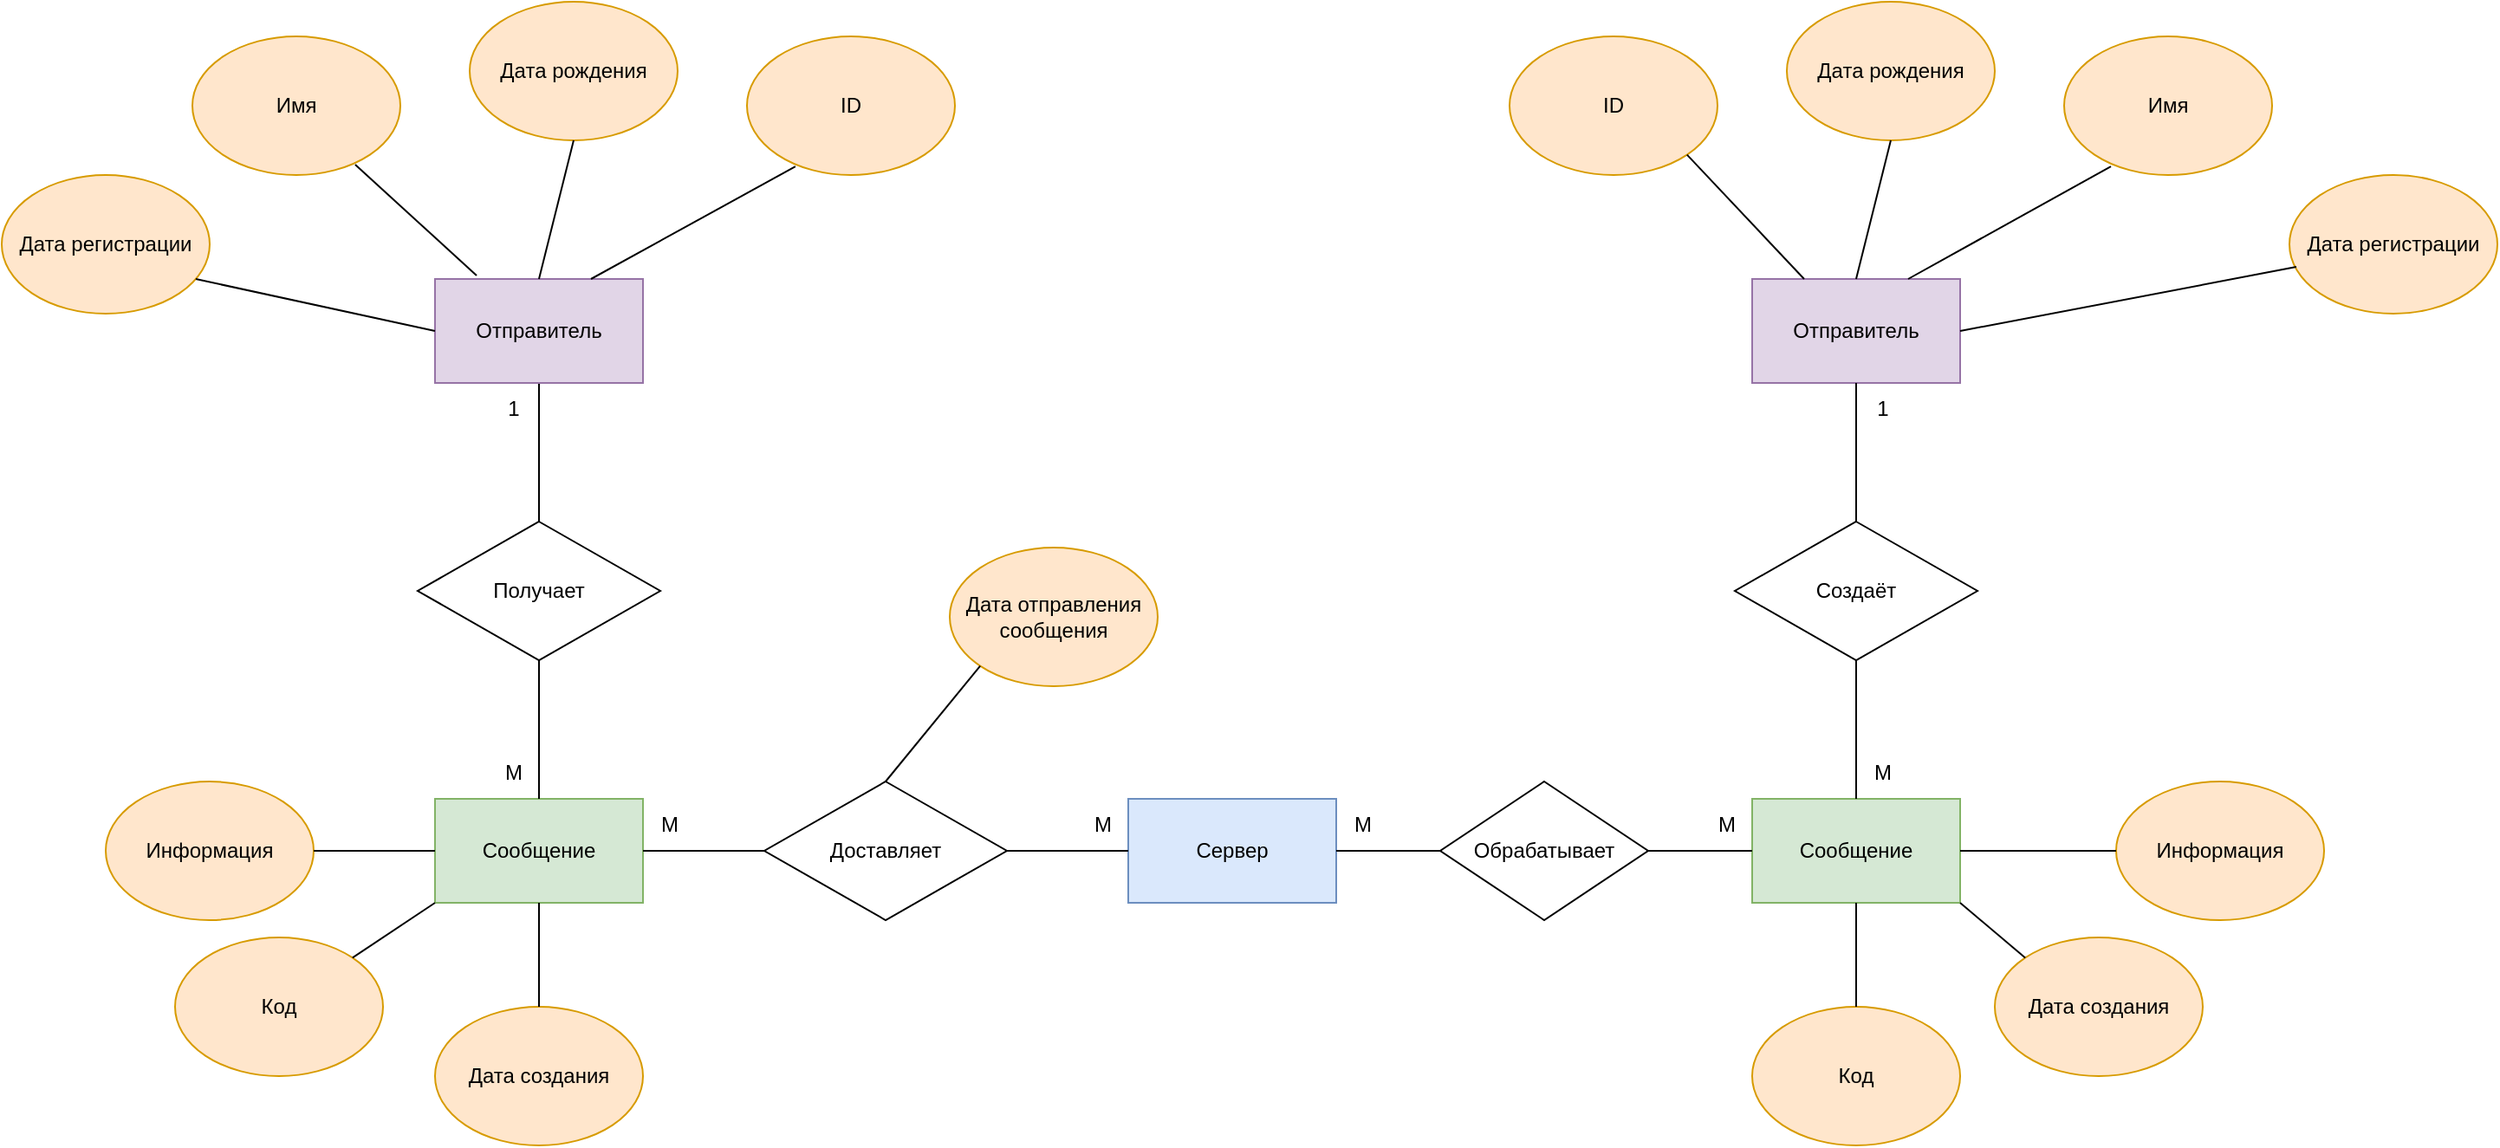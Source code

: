 <mxfile version="21.3.2" type="device">
  <diagram name="Страница 1" id="DSs48ynDTXnoinbtb9NZ">
    <mxGraphModel dx="2698" dy="1059" grid="0" gridSize="10" guides="1" tooltips="1" connect="1" arrows="1" fold="1" page="0" pageScale="1" pageWidth="827" pageHeight="1169" math="0" shadow="0">
      <root>
        <mxCell id="0" />
        <mxCell id="1" parent="0" />
        <mxCell id="_c5M-CIiiLIrBCp85HS7-15" value="Отправитель" style="rounded=0;whiteSpace=wrap;html=1;fillColor=#e1d5e7;strokeColor=#9673a6;" parent="1" vertex="1">
          <mxGeometry x="180" y="100" width="120" height="60" as="geometry" />
        </mxCell>
        <mxCell id="X2TMIOaoTECuVnC9YCJK-1" value="Создаёт" style="rhombus;whiteSpace=wrap;html=1;" parent="1" vertex="1">
          <mxGeometry x="170" y="240" width="140" height="80" as="geometry" />
        </mxCell>
        <mxCell id="X2TMIOaoTECuVnC9YCJK-2" value="Сообщение" style="rounded=0;whiteSpace=wrap;html=1;fillColor=#d5e8d4;strokeColor=#82b366;" parent="1" vertex="1">
          <mxGeometry x="180" y="400" width="120" height="60" as="geometry" />
        </mxCell>
        <mxCell id="X2TMIOaoTECuVnC9YCJK-3" value="" style="endArrow=none;html=1;rounded=0;entryX=0.5;entryY=1;entryDx=0;entryDy=0;exitX=0.5;exitY=0;exitDx=0;exitDy=0;" parent="1" source="X2TMIOaoTECuVnC9YCJK-1" target="_c5M-CIiiLIrBCp85HS7-15" edge="1">
          <mxGeometry width="50" height="50" relative="1" as="geometry">
            <mxPoint x="70" y="460" as="sourcePoint" />
            <mxPoint x="120" y="410" as="targetPoint" />
          </mxGeometry>
        </mxCell>
        <mxCell id="X2TMIOaoTECuVnC9YCJK-5" value="" style="endArrow=none;html=1;rounded=0;entryX=0.5;entryY=1;entryDx=0;entryDy=0;exitX=0.5;exitY=0;exitDx=0;exitDy=0;" parent="1" source="X2TMIOaoTECuVnC9YCJK-2" target="X2TMIOaoTECuVnC9YCJK-1" edge="1">
          <mxGeometry width="50" height="50" relative="1" as="geometry">
            <mxPoint x="290" y="370" as="sourcePoint" />
            <mxPoint x="330" y="360" as="targetPoint" />
          </mxGeometry>
        </mxCell>
        <mxCell id="X2TMIOaoTECuVnC9YCJK-6" value="1" style="text;html=1;align=center;verticalAlign=middle;resizable=0;points=[];autosize=1;strokeColor=none;fillColor=none;" parent="1" vertex="1">
          <mxGeometry x="240" y="160" width="30" height="30" as="geometry" />
        </mxCell>
        <mxCell id="X2TMIOaoTECuVnC9YCJK-7" value="М" style="text;html=1;align=center;verticalAlign=middle;resizable=0;points=[];autosize=1;strokeColor=none;fillColor=none;" parent="1" vertex="1">
          <mxGeometry x="240" y="370" width="30" height="30" as="geometry" />
        </mxCell>
        <mxCell id="X2TMIOaoTECuVnC9YCJK-8" value="ID" style="ellipse;whiteSpace=wrap;html=1;fillColor=#ffe6cc;strokeColor=#d79b00;" parent="1" vertex="1">
          <mxGeometry x="40" y="-40" width="120" height="80" as="geometry" />
        </mxCell>
        <mxCell id="X2TMIOaoTECuVnC9YCJK-9" value="Дата рождения" style="ellipse;whiteSpace=wrap;html=1;fillColor=#ffe6cc;strokeColor=#d79b00;" parent="1" vertex="1">
          <mxGeometry x="200" y="-60" width="120" height="80" as="geometry" />
        </mxCell>
        <mxCell id="X2TMIOaoTECuVnC9YCJK-10" value="Имя" style="ellipse;whiteSpace=wrap;html=1;fillColor=#ffe6cc;strokeColor=#d79b00;" parent="1" vertex="1">
          <mxGeometry x="360" y="-40" width="120" height="80" as="geometry" />
        </mxCell>
        <mxCell id="X2TMIOaoTECuVnC9YCJK-12" value="" style="endArrow=none;html=1;rounded=0;entryX=0.5;entryY=1;entryDx=0;entryDy=0;exitX=0.5;exitY=0;exitDx=0;exitDy=0;" parent="1" source="_c5M-CIiiLIrBCp85HS7-15" target="X2TMIOaoTECuVnC9YCJK-9" edge="1">
          <mxGeometry width="50" height="50" relative="1" as="geometry">
            <mxPoint x="20" y="350" as="sourcePoint" />
            <mxPoint x="70" y="300" as="targetPoint" />
          </mxGeometry>
        </mxCell>
        <mxCell id="X2TMIOaoTECuVnC9YCJK-13" value="" style="endArrow=none;html=1;rounded=0;entryX=0.225;entryY=0.938;entryDx=0;entryDy=0;exitX=0.75;exitY=0;exitDx=0;exitDy=0;entryPerimeter=0;" parent="1" source="_c5M-CIiiLIrBCp85HS7-15" target="X2TMIOaoTECuVnC9YCJK-10" edge="1">
          <mxGeometry width="50" height="50" relative="1" as="geometry">
            <mxPoint x="370" y="130" as="sourcePoint" />
            <mxPoint x="390" y="50" as="targetPoint" />
          </mxGeometry>
        </mxCell>
        <mxCell id="X2TMIOaoTECuVnC9YCJK-14" value="" style="endArrow=none;html=1;rounded=0;entryX=1;entryY=1;entryDx=0;entryDy=0;exitX=0.25;exitY=0;exitDx=0;exitDy=0;" parent="1" source="_c5M-CIiiLIrBCp85HS7-15" target="X2TMIOaoTECuVnC9YCJK-8" edge="1">
          <mxGeometry width="50" height="50" relative="1" as="geometry">
            <mxPoint x="100" y="120" as="sourcePoint" />
            <mxPoint x="120" y="40" as="targetPoint" />
          </mxGeometry>
        </mxCell>
        <mxCell id="X2TMIOaoTECuVnC9YCJK-15" value="Дата регистрации" style="ellipse;whiteSpace=wrap;html=1;fillColor=#ffe6cc;strokeColor=#d79b00;" parent="1" vertex="1">
          <mxGeometry x="490" y="40" width="120" height="80" as="geometry" />
        </mxCell>
        <mxCell id="X2TMIOaoTECuVnC9YCJK-16" value="" style="endArrow=none;html=1;rounded=0;entryX=0.033;entryY=0.663;entryDx=0;entryDy=0;exitX=1;exitY=0.5;exitDx=0;exitDy=0;entryPerimeter=0;" parent="1" source="_c5M-CIiiLIrBCp85HS7-15" target="X2TMIOaoTECuVnC9YCJK-15" edge="1">
          <mxGeometry width="50" height="50" relative="1" as="geometry">
            <mxPoint x="20" y="350" as="sourcePoint" />
            <mxPoint x="70" y="300" as="targetPoint" />
          </mxGeometry>
        </mxCell>
        <mxCell id="X2TMIOaoTECuVnC9YCJK-17" value="Обрабатывает" style="rhombus;whiteSpace=wrap;html=1;" parent="1" vertex="1">
          <mxGeometry y="390" width="120" height="80" as="geometry" />
        </mxCell>
        <mxCell id="X2TMIOaoTECuVnC9YCJK-20" value="Сервер" style="rounded=0;whiteSpace=wrap;html=1;fillColor=#dae8fc;strokeColor=#6c8ebf;" parent="1" vertex="1">
          <mxGeometry x="-180" y="400" width="120" height="60" as="geometry" />
        </mxCell>
        <mxCell id="X2TMIOaoTECuVnC9YCJK-22" value="" style="endArrow=none;html=1;rounded=0;entryX=0;entryY=0.5;entryDx=0;entryDy=0;exitX=1;exitY=0.5;exitDx=0;exitDy=0;" parent="1" source="X2TMIOaoTECuVnC9YCJK-17" target="X2TMIOaoTECuVnC9YCJK-2" edge="1">
          <mxGeometry width="50" height="50" relative="1" as="geometry">
            <mxPoint x="20" y="450" as="sourcePoint" />
            <mxPoint x="70" y="400" as="targetPoint" />
          </mxGeometry>
        </mxCell>
        <mxCell id="X2TMIOaoTECuVnC9YCJK-23" value="" style="endArrow=none;html=1;rounded=0;entryX=1;entryY=0.5;entryDx=0;entryDy=0;exitX=0;exitY=0.5;exitDx=0;exitDy=0;" parent="1" source="X2TMIOaoTECuVnC9YCJK-17" target="X2TMIOaoTECuVnC9YCJK-20" edge="1">
          <mxGeometry width="50" height="50" relative="1" as="geometry">
            <mxPoint x="20" y="450" as="sourcePoint" />
            <mxPoint x="70" y="400" as="targetPoint" />
          </mxGeometry>
        </mxCell>
        <mxCell id="X2TMIOaoTECuVnC9YCJK-26" value="М" style="text;html=1;align=center;verticalAlign=middle;resizable=0;points=[];autosize=1;strokeColor=none;fillColor=none;" parent="1" vertex="1">
          <mxGeometry x="150" y="400" width="30" height="30" as="geometry" />
        </mxCell>
        <mxCell id="X2TMIOaoTECuVnC9YCJK-27" value="М" style="text;html=1;align=center;verticalAlign=middle;resizable=0;points=[];autosize=1;strokeColor=none;fillColor=none;" parent="1" vertex="1">
          <mxGeometry x="-60" y="400" width="30" height="30" as="geometry" />
        </mxCell>
        <mxCell id="X2TMIOaoTECuVnC9YCJK-28" value="Код" style="ellipse;whiteSpace=wrap;html=1;fillColor=#ffe6cc;strokeColor=#d79b00;" parent="1" vertex="1">
          <mxGeometry x="180" y="520" width="120" height="80" as="geometry" />
        </mxCell>
        <mxCell id="X2TMIOaoTECuVnC9YCJK-29" value="Дата создания" style="ellipse;whiteSpace=wrap;html=1;fillColor=#ffe6cc;strokeColor=#d79b00;" parent="1" vertex="1">
          <mxGeometry x="320" y="480" width="120" height="80" as="geometry" />
        </mxCell>
        <mxCell id="X2TMIOaoTECuVnC9YCJK-30" value="Информация" style="ellipse;whiteSpace=wrap;html=1;fillColor=#ffe6cc;strokeColor=#d79b00;" parent="1" vertex="1">
          <mxGeometry x="390" y="390" width="120" height="80" as="geometry" />
        </mxCell>
        <mxCell id="X2TMIOaoTECuVnC9YCJK-31" value="" style="endArrow=none;html=1;rounded=0;entryX=0.5;entryY=0;entryDx=0;entryDy=0;exitX=0.5;exitY=1;exitDx=0;exitDy=0;" parent="1" source="X2TMIOaoTECuVnC9YCJK-2" target="X2TMIOaoTECuVnC9YCJK-28" edge="1">
          <mxGeometry width="50" height="50" relative="1" as="geometry">
            <mxPoint x="20" y="350" as="sourcePoint" />
            <mxPoint x="70" y="300" as="targetPoint" />
          </mxGeometry>
        </mxCell>
        <mxCell id="X2TMIOaoTECuVnC9YCJK-32" value="" style="endArrow=none;html=1;rounded=0;entryX=0;entryY=0;entryDx=0;entryDy=0;exitX=1;exitY=1;exitDx=0;exitDy=0;" parent="1" source="X2TMIOaoTECuVnC9YCJK-2" target="X2TMIOaoTECuVnC9YCJK-29" edge="1">
          <mxGeometry width="50" height="50" relative="1" as="geometry">
            <mxPoint x="330" y="430" as="sourcePoint" />
            <mxPoint x="330" y="490" as="targetPoint" />
          </mxGeometry>
        </mxCell>
        <mxCell id="X2TMIOaoTECuVnC9YCJK-33" value="" style="endArrow=none;html=1;rounded=0;exitX=1;exitY=0.5;exitDx=0;exitDy=0;entryX=0;entryY=0.5;entryDx=0;entryDy=0;" parent="1" source="X2TMIOaoTECuVnC9YCJK-2" target="X2TMIOaoTECuVnC9YCJK-30" edge="1">
          <mxGeometry width="50" height="50" relative="1" as="geometry">
            <mxPoint x="310" y="470" as="sourcePoint" />
            <mxPoint x="380" y="430" as="targetPoint" />
            <Array as="points" />
          </mxGeometry>
        </mxCell>
        <mxCell id="7OandWUfI3_aRsf-ocy4-3" value="Сообщение" style="whiteSpace=wrap;html=1;fillColor=#d5e8d4;strokeColor=#82b366;rounded=0;" vertex="1" parent="1">
          <mxGeometry x="-580" y="400" width="120" height="60" as="geometry" />
        </mxCell>
        <mxCell id="7OandWUfI3_aRsf-ocy4-5" value="" style="endArrow=none;html=1;rounded=0;entryX=0;entryY=0.5;entryDx=0;entryDy=0;exitX=1;exitY=0.5;exitDx=0;exitDy=0;" edge="1" parent="1" source="7OandWUfI3_aRsf-ocy4-6" target="X2TMIOaoTECuVnC9YCJK-20">
          <mxGeometry width="50" height="50" relative="1" as="geometry">
            <mxPoint x="-120" y="320" as="sourcePoint" />
            <mxPoint y="200" as="targetPoint" />
          </mxGeometry>
        </mxCell>
        <mxCell id="7OandWUfI3_aRsf-ocy4-6" value="Доставляет" style="rhombus;whiteSpace=wrap;html=1;" vertex="1" parent="1">
          <mxGeometry x="-390" y="390" width="140" height="80" as="geometry" />
        </mxCell>
        <mxCell id="7OandWUfI3_aRsf-ocy4-7" value="" style="endArrow=none;html=1;rounded=0;entryX=0;entryY=0.5;entryDx=0;entryDy=0;exitX=1;exitY=0.5;exitDx=0;exitDy=0;" edge="1" parent="1" source="7OandWUfI3_aRsf-ocy4-3" target="7OandWUfI3_aRsf-ocy4-6">
          <mxGeometry width="50" height="50" relative="1" as="geometry">
            <mxPoint x="-130" y="170" as="sourcePoint" />
            <mxPoint x="-100" y="220" as="targetPoint" />
          </mxGeometry>
        </mxCell>
        <mxCell id="7OandWUfI3_aRsf-ocy4-8" value="Дата отправления сообщения" style="ellipse;whiteSpace=wrap;html=1;fillColor=#ffe6cc;strokeColor=#d79b00;" vertex="1" parent="1">
          <mxGeometry x="-283" y="255" width="120" height="80" as="geometry" />
        </mxCell>
        <mxCell id="7OandWUfI3_aRsf-ocy4-9" value="" style="endArrow=none;html=1;rounded=0;entryX=0.5;entryY=0;entryDx=0;entryDy=0;exitX=0;exitY=1;exitDx=0;exitDy=0;" edge="1" parent="1" source="7OandWUfI3_aRsf-ocy4-8" target="7OandWUfI3_aRsf-ocy4-6">
          <mxGeometry width="50" height="50" relative="1" as="geometry">
            <mxPoint x="-300" y="280" as="sourcePoint" />
            <mxPoint x="-20" y="260" as="targetPoint" />
          </mxGeometry>
        </mxCell>
        <mxCell id="7OandWUfI3_aRsf-ocy4-10" value="М" style="text;html=1;align=center;verticalAlign=middle;resizable=0;points=[];autosize=1;strokeColor=none;fillColor=none;" vertex="1" parent="1">
          <mxGeometry x="-460" y="400" width="30" height="30" as="geometry" />
        </mxCell>
        <mxCell id="7OandWUfI3_aRsf-ocy4-11" value="М" style="text;html=1;align=center;verticalAlign=middle;resizable=0;points=[];autosize=1;strokeColor=none;fillColor=none;" vertex="1" parent="1">
          <mxGeometry x="-210" y="400" width="30" height="30" as="geometry" />
        </mxCell>
        <mxCell id="7OandWUfI3_aRsf-ocy4-13" value="Получает" style="rhombus;whiteSpace=wrap;html=1;" vertex="1" parent="1">
          <mxGeometry x="-590" y="240" width="140" height="80" as="geometry" />
        </mxCell>
        <mxCell id="7OandWUfI3_aRsf-ocy4-14" value="" style="endArrow=none;html=1;rounded=0;entryX=0.5;entryY=1;entryDx=0;entryDy=0;exitX=0.5;exitY=0;exitDx=0;exitDy=0;" edge="1" parent="1" source="7OandWUfI3_aRsf-ocy4-13">
          <mxGeometry width="50" height="50" relative="1" as="geometry">
            <mxPoint x="-690" y="460" as="sourcePoint" />
            <mxPoint x="-520" y="160" as="targetPoint" />
          </mxGeometry>
        </mxCell>
        <mxCell id="7OandWUfI3_aRsf-ocy4-15" value="1" style="text;html=1;align=center;verticalAlign=middle;resizable=0;points=[];autosize=1;strokeColor=none;fillColor=none;" vertex="1" parent="1">
          <mxGeometry x="-550" y="160" width="30" height="30" as="geometry" />
        </mxCell>
        <mxCell id="7OandWUfI3_aRsf-ocy4-16" value="" style="endArrow=none;html=1;rounded=0;entryX=0.5;entryY=1;entryDx=0;entryDy=0;exitX=0.5;exitY=0;exitDx=0;exitDy=0;" edge="1" parent="1" source="7OandWUfI3_aRsf-ocy4-3" target="7OandWUfI3_aRsf-ocy4-13">
          <mxGeometry width="50" height="50" relative="1" as="geometry">
            <mxPoint x="-520" y="400" as="sourcePoint" />
            <mxPoint x="-520" y="320" as="targetPoint" />
          </mxGeometry>
        </mxCell>
        <mxCell id="7OandWUfI3_aRsf-ocy4-17" value="М" style="text;html=1;align=center;verticalAlign=middle;resizable=0;points=[];autosize=1;strokeColor=none;fillColor=none;" vertex="1" parent="1">
          <mxGeometry x="-550" y="370" width="30" height="30" as="geometry" />
        </mxCell>
        <mxCell id="7OandWUfI3_aRsf-ocy4-21" value="Код" style="ellipse;whiteSpace=wrap;html=1;fillColor=#ffe6cc;strokeColor=#d79b00;" vertex="1" parent="1">
          <mxGeometry x="-730" y="480" width="120" height="80" as="geometry" />
        </mxCell>
        <mxCell id="7OandWUfI3_aRsf-ocy4-22" value="Дата создания" style="ellipse;whiteSpace=wrap;html=1;fillColor=#ffe6cc;strokeColor=#d79b00;" vertex="1" parent="1">
          <mxGeometry x="-580" y="520" width="120" height="80" as="geometry" />
        </mxCell>
        <mxCell id="7OandWUfI3_aRsf-ocy4-23" value="Информация" style="ellipse;whiteSpace=wrap;html=1;fillColor=#ffe6cc;strokeColor=#d79b00;" vertex="1" parent="1">
          <mxGeometry x="-770" y="390" width="120" height="80" as="geometry" />
        </mxCell>
        <mxCell id="7OandWUfI3_aRsf-ocy4-27" value="" style="endArrow=none;html=1;rounded=0;exitX=1;exitY=0.5;exitDx=0;exitDy=0;entryX=0;entryY=0.5;entryDx=0;entryDy=0;" edge="1" parent="1" source="7OandWUfI3_aRsf-ocy4-23" target="7OandWUfI3_aRsf-ocy4-3">
          <mxGeometry width="50" height="50" relative="1" as="geometry">
            <mxPoint x="-120" y="300" as="sourcePoint" />
            <mxPoint x="-70" y="250" as="targetPoint" />
          </mxGeometry>
        </mxCell>
        <mxCell id="7OandWUfI3_aRsf-ocy4-28" value="" style="endArrow=none;html=1;rounded=0;exitX=1;exitY=0;exitDx=0;exitDy=0;entryX=0;entryY=1;entryDx=0;entryDy=0;" edge="1" parent="1" source="7OandWUfI3_aRsf-ocy4-21" target="7OandWUfI3_aRsf-ocy4-3">
          <mxGeometry width="50" height="50" relative="1" as="geometry">
            <mxPoint x="-120" y="300" as="sourcePoint" />
            <mxPoint x="-70" y="250" as="targetPoint" />
          </mxGeometry>
        </mxCell>
        <mxCell id="7OandWUfI3_aRsf-ocy4-29" value="" style="endArrow=none;html=1;rounded=0;entryX=0.5;entryY=1;entryDx=0;entryDy=0;exitX=0.5;exitY=0;exitDx=0;exitDy=0;" edge="1" parent="1" source="7OandWUfI3_aRsf-ocy4-22" target="7OandWUfI3_aRsf-ocy4-3">
          <mxGeometry width="50" height="50" relative="1" as="geometry">
            <mxPoint x="-540" y="510" as="sourcePoint" />
            <mxPoint x="-70" y="250" as="targetPoint" />
          </mxGeometry>
        </mxCell>
        <mxCell id="7OandWUfI3_aRsf-ocy4-31" value="Отправитель" style="rounded=0;whiteSpace=wrap;html=1;fillColor=#e1d5e7;strokeColor=#9673a6;" vertex="1" parent="1">
          <mxGeometry x="-580" y="100" width="120" height="60" as="geometry" />
        </mxCell>
        <mxCell id="7OandWUfI3_aRsf-ocy4-32" value="ID" style="ellipse;whiteSpace=wrap;html=1;fillColor=#ffe6cc;strokeColor=#d79b00;" vertex="1" parent="1">
          <mxGeometry x="-400" y="-40" width="120" height="80" as="geometry" />
        </mxCell>
        <mxCell id="7OandWUfI3_aRsf-ocy4-33" value="Дата рождения" style="ellipse;whiteSpace=wrap;html=1;fillColor=#ffe6cc;strokeColor=#d79b00;" vertex="1" parent="1">
          <mxGeometry x="-560" y="-60" width="120" height="80" as="geometry" />
        </mxCell>
        <mxCell id="7OandWUfI3_aRsf-ocy4-34" value="Имя" style="ellipse;whiteSpace=wrap;html=1;fillColor=#ffe6cc;strokeColor=#d79b00;" vertex="1" parent="1">
          <mxGeometry x="-720" y="-40" width="120" height="80" as="geometry" />
        </mxCell>
        <mxCell id="7OandWUfI3_aRsf-ocy4-38" value="Дата регистрации" style="ellipse;whiteSpace=wrap;html=1;fillColor=#ffe6cc;strokeColor=#d79b00;" vertex="1" parent="1">
          <mxGeometry x="-830" y="40" width="120" height="80" as="geometry" />
        </mxCell>
        <mxCell id="7OandWUfI3_aRsf-ocy4-40" value="" style="endArrow=none;html=1;rounded=0;entryX=0.933;entryY=0.75;entryDx=0;entryDy=0;entryPerimeter=0;exitX=0;exitY=0.5;exitDx=0;exitDy=0;" edge="1" parent="1" source="7OandWUfI3_aRsf-ocy4-31" target="7OandWUfI3_aRsf-ocy4-38">
          <mxGeometry width="50" height="50" relative="1" as="geometry">
            <mxPoint x="-200" y="300" as="sourcePoint" />
            <mxPoint x="-150" y="250" as="targetPoint" />
          </mxGeometry>
        </mxCell>
        <mxCell id="7OandWUfI3_aRsf-ocy4-41" value="" style="endArrow=none;html=1;rounded=0;entryX=0.783;entryY=0.925;entryDx=0;entryDy=0;exitX=0.2;exitY=-0.033;exitDx=0;exitDy=0;exitPerimeter=0;entryPerimeter=0;" edge="1" parent="1" source="7OandWUfI3_aRsf-ocy4-31" target="7OandWUfI3_aRsf-ocy4-34">
          <mxGeometry width="50" height="50" relative="1" as="geometry">
            <mxPoint x="-200" y="300" as="sourcePoint" />
            <mxPoint x="-150" y="250" as="targetPoint" />
          </mxGeometry>
        </mxCell>
        <mxCell id="7OandWUfI3_aRsf-ocy4-42" value="" style="endArrow=none;html=1;rounded=0;entryX=0.5;entryY=1;entryDx=0;entryDy=0;exitX=0.5;exitY=0;exitDx=0;exitDy=0;" edge="1" parent="1" source="7OandWUfI3_aRsf-ocy4-31" target="7OandWUfI3_aRsf-ocy4-33">
          <mxGeometry width="50" height="50" relative="1" as="geometry">
            <mxPoint x="-200" y="300" as="sourcePoint" />
            <mxPoint x="-150" y="250" as="targetPoint" />
          </mxGeometry>
        </mxCell>
        <mxCell id="7OandWUfI3_aRsf-ocy4-43" value="" style="endArrow=none;html=1;rounded=0;entryX=0.233;entryY=0.938;entryDx=0;entryDy=0;entryPerimeter=0;exitX=0.75;exitY=0;exitDx=0;exitDy=0;" edge="1" parent="1" source="7OandWUfI3_aRsf-ocy4-31" target="7OandWUfI3_aRsf-ocy4-32">
          <mxGeometry width="50" height="50" relative="1" as="geometry">
            <mxPoint x="-200" y="300" as="sourcePoint" />
            <mxPoint x="-150" y="250" as="targetPoint" />
          </mxGeometry>
        </mxCell>
      </root>
    </mxGraphModel>
  </diagram>
</mxfile>
